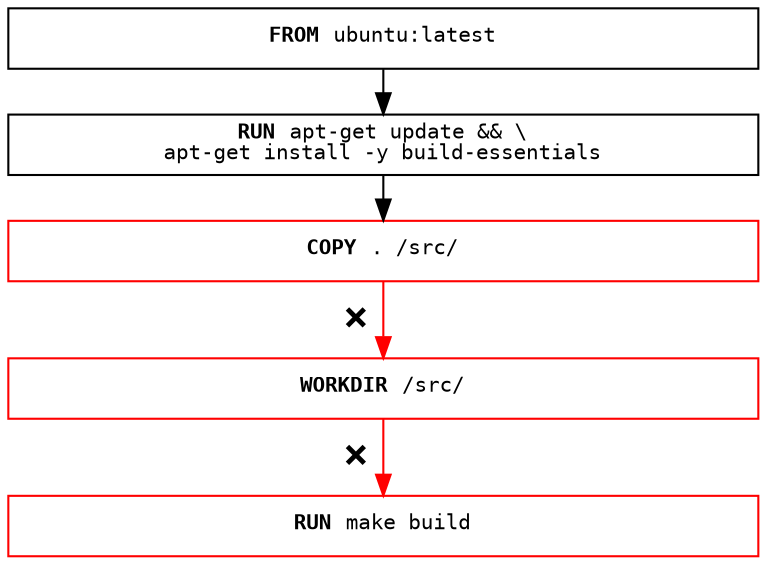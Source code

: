 // dot -Tsvg ./cache-invalidate-rest.dot > ./cache-invalidate-rest.svg
digraph {
  rankdir="LR";
  nodesep=0.3;
  edge[minlen=0];
  bgcolor="#00000000";
  node [ shape=rect, width=5, height=0.4, fontname=monospace, fontsize=10 ];

  from [ label = <<B>FROM </B>ubuntu:latest> ];
  deps [ label = <<B>RUN </B>apt-get update &amp;&amp; \\<br/>apt-get install -y build-essentials> ];
  copy [ label = <<B>COPY </B>. /src/>, color = "red" ];
  workdir [ label = <<B>WORKDIR </B>/src/>, color = "red" ];
  build [ label = <<B>RUN </B>make build>, color = "red" ];
  
  from -> deps;
  deps -> copy;
  copy -> workdir [ color = "red", label = " ❌  " ];
  workdir -> build [ color = "red", label = " ❌  " ];
}

